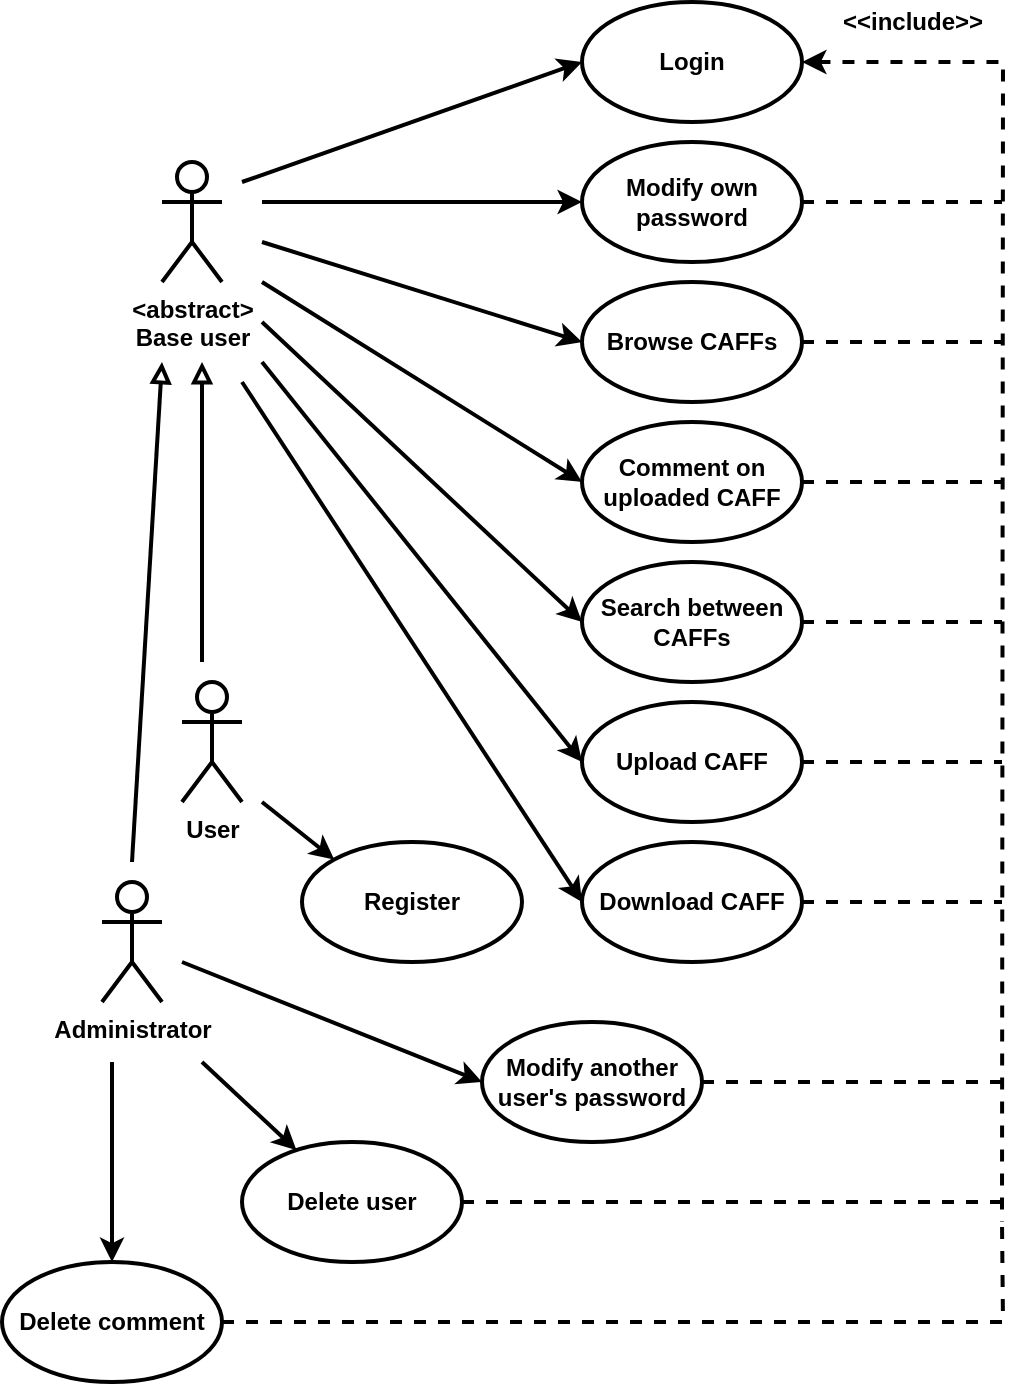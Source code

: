 <mxfile version="15.5.0" type="device"><diagram id="NV-DhNeYk10dNB_KmVCu" name="Page-1"><mxGraphModel dx="1673" dy="1974" grid="1" gridSize="10" guides="1" tooltips="1" connect="1" arrows="1" fold="1" page="1" pageScale="1" pageWidth="850" pageHeight="1100" math="0" shadow="0"><root><mxCell id="0"/><mxCell id="1" parent="0"/><mxCell id="ICAtmAPOFQYs-VvRdKuf-1" value="&lt;div&gt;&lt;b&gt;&amp;lt;abstract&amp;gt;&lt;br&gt;&lt;/b&gt;&lt;/div&gt;&lt;div&gt;&lt;b&gt;Base user&lt;/b&gt;&lt;/div&gt;" style="shape=umlActor;verticalLabelPosition=bottom;verticalAlign=top;html=1;outlineConnect=0;strokeWidth=2;" parent="1" vertex="1"><mxGeometry x="130" y="50" width="30" height="60" as="geometry"/></mxCell><mxCell id="ICAtmAPOFQYs-VvRdKuf-2" value="&lt;b&gt;Administrator&lt;/b&gt;" style="shape=umlActor;verticalLabelPosition=bottom;verticalAlign=top;html=1;outlineConnect=0;strokeWidth=2;" parent="1" vertex="1"><mxGeometry x="100" y="410" width="30" height="60" as="geometry"/></mxCell><mxCell id="ICAtmAPOFQYs-VvRdKuf-61" style="edgeStyle=orthogonalEdgeStyle;rounded=0;orthogonalLoop=1;jettySize=auto;html=1;exitX=1;exitY=0.5;exitDx=0;exitDy=0;startArrow=classic;startFill=1;endArrow=none;endFill=0;endSize=6;strokeWidth=2;dashed=1;" parent="1" source="ICAtmAPOFQYs-VvRdKuf-3" edge="1"><mxGeometry relative="1" as="geometry"><mxPoint x="550" y="580" as="targetPoint"/></mxGeometry></mxCell><mxCell id="ICAtmAPOFQYs-VvRdKuf-3" value="&lt;b&gt;Login&lt;/b&gt;" style="ellipse;whiteSpace=wrap;html=1;strokeWidth=2;" parent="1" vertex="1"><mxGeometry x="340" y="-30" width="110" height="60" as="geometry"/></mxCell><mxCell id="ICAtmAPOFQYs-VvRdKuf-4" value="&lt;b&gt;Upload CAFF&lt;/b&gt;" style="ellipse;whiteSpace=wrap;html=1;strokeWidth=2;" parent="1" vertex="1"><mxGeometry x="340" y="320" width="110" height="60" as="geometry"/></mxCell><mxCell id="ICAtmAPOFQYs-VvRdKuf-7" value="&lt;b&gt;Download CAFF&lt;/b&gt;" style="ellipse;whiteSpace=wrap;html=1;strokeWidth=2;" parent="1" vertex="1"><mxGeometry x="340" y="390" width="110" height="60" as="geometry"/></mxCell><mxCell id="ICAtmAPOFQYs-VvRdKuf-8" value="&lt;b&gt;Modify own password&lt;/b&gt;" style="ellipse;whiteSpace=wrap;html=1;strokeWidth=2;" parent="1" vertex="1"><mxGeometry x="340" y="40" width="110" height="60" as="geometry"/></mxCell><mxCell id="ICAtmAPOFQYs-VvRdKuf-9" value="&lt;b&gt;Search between CAFFs&lt;/b&gt;" style="ellipse;whiteSpace=wrap;html=1;strokeWidth=2;" parent="1" vertex="1"><mxGeometry x="340" y="250" width="110" height="60" as="geometry"/></mxCell><mxCell id="ICAtmAPOFQYs-VvRdKuf-10" value="&lt;b&gt;Delete user&lt;/b&gt;" style="ellipse;whiteSpace=wrap;html=1;strokeWidth=2;" parent="1" vertex="1"><mxGeometry x="170" y="540" width="110" height="60" as="geometry"/></mxCell><mxCell id="ICAtmAPOFQYs-VvRdKuf-11" value="&lt;b&gt;Register&lt;/b&gt;" style="ellipse;whiteSpace=wrap;html=1;strokeWidth=2;" parent="1" vertex="1"><mxGeometry x="200" y="390" width="110" height="60" as="geometry"/></mxCell><mxCell id="ICAtmAPOFQYs-VvRdKuf-12" value="&lt;b&gt;Comment on uploaded CAFF&lt;/b&gt;" style="ellipse;whiteSpace=wrap;html=1;strokeWidth=2;" parent="1" vertex="1"><mxGeometry x="340" y="180" width="110" height="60" as="geometry"/></mxCell><mxCell id="ICAtmAPOFQYs-VvRdKuf-29" value="" style="endArrow=classic;html=1;rounded=0;entryX=0;entryY=0.5;entryDx=0;entryDy=0;strokeWidth=2;" parent="1" target="ICAtmAPOFQYs-VvRdKuf-3" edge="1"><mxGeometry width="50" height="50" relative="1" as="geometry"><mxPoint x="170" y="60" as="sourcePoint"/><mxPoint x="360" y="270" as="targetPoint"/></mxGeometry></mxCell><mxCell id="ICAtmAPOFQYs-VvRdKuf-30" value="" style="endArrow=classic;html=1;rounded=0;entryX=0;entryY=0.5;entryDx=0;entryDy=0;strokeWidth=2;" parent="1" target="ICAtmAPOFQYs-VvRdKuf-12" edge="1"><mxGeometry width="50" height="50" relative="1" as="geometry"><mxPoint x="180" y="110" as="sourcePoint"/><mxPoint x="370" y="280" as="targetPoint"/></mxGeometry></mxCell><mxCell id="ICAtmAPOFQYs-VvRdKuf-31" value="" style="endArrow=classic;html=1;rounded=0;entryX=0;entryY=0.5;entryDx=0;entryDy=0;strokeWidth=2;" parent="1" target="ICAtmAPOFQYs-VvRdKuf-8" edge="1"><mxGeometry width="50" height="50" relative="1" as="geometry"><mxPoint x="180" y="70" as="sourcePoint"/><mxPoint x="380" y="290" as="targetPoint"/></mxGeometry></mxCell><mxCell id="ICAtmAPOFQYs-VvRdKuf-32" value="" style="endArrow=classic;html=1;rounded=0;entryX=0;entryY=0.5;entryDx=0;entryDy=0;strokeWidth=2;" parent="1" target="ICAtmAPOFQYs-VvRdKuf-9" edge="1"><mxGeometry width="50" height="50" relative="1" as="geometry"><mxPoint x="180" y="130" as="sourcePoint"/><mxPoint x="390" y="300" as="targetPoint"/></mxGeometry></mxCell><mxCell id="ICAtmAPOFQYs-VvRdKuf-34" value="" style="endArrow=classic;html=1;rounded=0;strokeWidth=2;" parent="1" target="ICAtmAPOFQYs-VvRdKuf-10" edge="1"><mxGeometry width="50" height="50" relative="1" as="geometry"><mxPoint x="150" y="500" as="sourcePoint"/><mxPoint x="170" y="540" as="targetPoint"/></mxGeometry></mxCell><mxCell id="ICAtmAPOFQYs-VvRdKuf-36" value="&lt;b&gt;Modify another user's password&lt;/b&gt;" style="ellipse;whiteSpace=wrap;html=1;strokeWidth=2;" parent="1" vertex="1"><mxGeometry x="290" y="480" width="110" height="60" as="geometry"/></mxCell><mxCell id="ICAtmAPOFQYs-VvRdKuf-38" value="" style="endArrow=classic;html=1;rounded=0;entryX=0;entryY=0.5;entryDx=0;entryDy=0;strokeWidth=2;" parent="1" target="ICAtmAPOFQYs-VvRdKuf-36" edge="1"><mxGeometry width="50" height="50" relative="1" as="geometry"><mxPoint x="140" y="450" as="sourcePoint"/><mxPoint x="330" y="620" as="targetPoint"/></mxGeometry></mxCell><mxCell id="ICAtmAPOFQYs-VvRdKuf-42" value="" style="endArrow=classic;html=1;rounded=0;entryX=0;entryY=0.5;entryDx=0;entryDy=0;strokeWidth=2;" parent="1" target="ICAtmAPOFQYs-VvRdKuf-4" edge="1"><mxGeometry width="50" height="50" relative="1" as="geometry"><mxPoint x="180" y="150" as="sourcePoint"/><mxPoint x="355" y="380" as="targetPoint"/></mxGeometry></mxCell><mxCell id="ICAtmAPOFQYs-VvRdKuf-43" value="" style="endArrow=classic;html=1;rounded=0;strokeWidth=2;entryX=0;entryY=0;entryDx=0;entryDy=0;" parent="1" target="ICAtmAPOFQYs-VvRdKuf-11" edge="1"><mxGeometry width="50" height="50" relative="1" as="geometry"><mxPoint x="180" y="370" as="sourcePoint"/><mxPoint x="380" y="430" as="targetPoint"/></mxGeometry></mxCell><mxCell id="ICAtmAPOFQYs-VvRdKuf-44" value="" style="endArrow=none;html=1;rounded=0;endFill=0;strokeWidth=2;endSize=6;startArrow=block;startFill=0;jumpSize=11;jumpStyle=arc;" parent="1" edge="1"><mxGeometry width="50" height="50" relative="1" as="geometry"><mxPoint x="130" y="150" as="sourcePoint"/><mxPoint x="115" y="400" as="targetPoint"/></mxGeometry></mxCell><mxCell id="ICAtmAPOFQYs-VvRdKuf-45" value="&lt;b&gt;User&lt;/b&gt;" style="shape=umlActor;verticalLabelPosition=bottom;verticalAlign=top;html=1;outlineConnect=0;strokeWidth=2;" parent="1" vertex="1"><mxGeometry x="140" y="310" width="30" height="60" as="geometry"/></mxCell><mxCell id="ICAtmAPOFQYs-VvRdKuf-59" value="" style="endArrow=none;html=1;rounded=0;endFill=0;strokeWidth=2;endSize=6;startArrow=block;startFill=0;" parent="1" edge="1"><mxGeometry width="50" height="50" relative="1" as="geometry"><mxPoint x="150" y="150" as="sourcePoint"/><mxPoint x="150" y="300" as="targetPoint"/></mxGeometry></mxCell><mxCell id="ICAtmAPOFQYs-VvRdKuf-60" value="" style="endArrow=classic;html=1;rounded=0;entryX=0;entryY=0.5;entryDx=0;entryDy=0;strokeWidth=2;" parent="1" target="ICAtmAPOFQYs-VvRdKuf-7" edge="1"><mxGeometry width="50" height="50" relative="1" as="geometry"><mxPoint x="170" y="160" as="sourcePoint"/><mxPoint x="365" y="340" as="targetPoint"/></mxGeometry></mxCell><mxCell id="ICAtmAPOFQYs-VvRdKuf-62" style="rounded=0;orthogonalLoop=1;jettySize=auto;html=1;exitX=1;exitY=0.5;exitDx=0;exitDy=0;startArrow=none;startFill=0;endArrow=none;endFill=0;endSize=6;strokeWidth=2;dashed=1;" parent="1" source="ICAtmAPOFQYs-VvRdKuf-8" edge="1"><mxGeometry relative="1" as="geometry"><mxPoint x="550" y="70" as="targetPoint"/><mxPoint x="470" y="60" as="sourcePoint"/></mxGeometry></mxCell><mxCell id="ICAtmAPOFQYs-VvRdKuf-63" style="rounded=0;orthogonalLoop=1;jettySize=auto;html=1;exitX=1;exitY=0.5;exitDx=0;exitDy=0;startArrow=none;startFill=0;endArrow=none;endFill=0;endSize=6;strokeWidth=2;dashed=1;" parent="1" source="ICAtmAPOFQYs-VvRdKuf-12" edge="1"><mxGeometry relative="1" as="geometry"><mxPoint x="550" y="210" as="targetPoint"/><mxPoint x="480" y="70" as="sourcePoint"/></mxGeometry></mxCell><mxCell id="ICAtmAPOFQYs-VvRdKuf-64" style="rounded=0;orthogonalLoop=1;jettySize=auto;html=1;exitX=1;exitY=0.5;exitDx=0;exitDy=0;startArrow=none;startFill=0;endArrow=none;endFill=0;endSize=6;strokeWidth=2;dashed=1;" parent="1" source="ICAtmAPOFQYs-VvRdKuf-9" edge="1"><mxGeometry relative="1" as="geometry"><mxPoint x="550" y="280" as="targetPoint"/><mxPoint x="475" y="200" as="sourcePoint"/></mxGeometry></mxCell><mxCell id="ICAtmAPOFQYs-VvRdKuf-65" style="rounded=0;orthogonalLoop=1;jettySize=auto;html=1;exitX=1;exitY=0.5;exitDx=0;exitDy=0;startArrow=none;startFill=0;endArrow=none;endFill=0;endSize=6;strokeWidth=2;dashed=1;" parent="1" source="ICAtmAPOFQYs-VvRdKuf-4" edge="1"><mxGeometry relative="1" as="geometry"><mxPoint x="550" y="350" as="targetPoint"/><mxPoint x="485" y="210" as="sourcePoint"/></mxGeometry></mxCell><mxCell id="ICAtmAPOFQYs-VvRdKuf-66" style="rounded=0;orthogonalLoop=1;jettySize=auto;html=1;exitX=1;exitY=0.5;exitDx=0;exitDy=0;startArrow=none;startFill=0;endArrow=none;endFill=0;endSize=6;strokeWidth=2;dashed=1;" parent="1" source="ICAtmAPOFQYs-VvRdKuf-7" edge="1"><mxGeometry relative="1" as="geometry"><mxPoint x="550" y="420" as="targetPoint"/><mxPoint x="495" y="220" as="sourcePoint"/></mxGeometry></mxCell><mxCell id="ICAtmAPOFQYs-VvRdKuf-67" style="rounded=0;orthogonalLoop=1;jettySize=auto;html=1;exitX=1;exitY=0.5;exitDx=0;exitDy=0;startArrow=none;startFill=0;endArrow=none;endFill=0;endSize=6;strokeWidth=2;dashed=1;" parent="1" source="ICAtmAPOFQYs-VvRdKuf-36" edge="1"><mxGeometry relative="1" as="geometry"><mxPoint x="550" y="510" as="targetPoint"/><mxPoint x="505" y="230" as="sourcePoint"/></mxGeometry></mxCell><mxCell id="ICAtmAPOFQYs-VvRdKuf-68" style="rounded=0;orthogonalLoop=1;jettySize=auto;html=1;exitX=1;exitY=0.5;exitDx=0;exitDy=0;startArrow=none;startFill=0;endArrow=none;endFill=0;endSize=6;strokeWidth=2;dashed=1;" parent="1" source="ICAtmAPOFQYs-VvRdKuf-10" edge="1"><mxGeometry relative="1" as="geometry"><mxPoint x="550" y="570" as="targetPoint"/><mxPoint x="400" y="540" as="sourcePoint"/></mxGeometry></mxCell><mxCell id="ICAtmAPOFQYs-VvRdKuf-70" value="&lt;b&gt;&amp;lt;&amp;lt;include&amp;gt;&amp;gt;&lt;/b&gt;" style="text;html=1;align=center;verticalAlign=middle;resizable=0;points=[];autosize=1;strokeColor=none;fillColor=none;" parent="1" vertex="1"><mxGeometry x="460" y="-30" width="90" height="20" as="geometry"/></mxCell><mxCell id="u6bwBmvr780aeQfD3Qr2-1" value="&lt;b&gt;Delete comment&lt;/b&gt;" style="ellipse;whiteSpace=wrap;html=1;strokeWidth=2;" vertex="1" parent="1"><mxGeometry x="50" y="600" width="110" height="60" as="geometry"/></mxCell><mxCell id="u6bwBmvr780aeQfD3Qr2-2" value="" style="endArrow=classic;html=1;rounded=0;strokeWidth=2;entryX=0.5;entryY=0;entryDx=0;entryDy=0;" edge="1" parent="1" target="u6bwBmvr780aeQfD3Qr2-1"><mxGeometry width="50" height="50" relative="1" as="geometry"><mxPoint x="105" y="500" as="sourcePoint"/><mxPoint x="203.167" y="563.167" as="targetPoint"/></mxGeometry></mxCell><mxCell id="u6bwBmvr780aeQfD3Qr2-3" style="rounded=0;orthogonalLoop=1;jettySize=auto;html=1;exitX=1;exitY=0.5;exitDx=0;exitDy=0;startArrow=none;startFill=0;endArrow=none;endFill=0;endSize=6;strokeWidth=2;dashed=1;edgeStyle=orthogonalEdgeStyle;" edge="1" parent="1" source="u6bwBmvr780aeQfD3Qr2-1"><mxGeometry relative="1" as="geometry"><mxPoint x="550" y="580" as="targetPoint"/><mxPoint x="290" y="590" as="sourcePoint"/></mxGeometry></mxCell><mxCell id="u6bwBmvr780aeQfD3Qr2-4" value="&lt;b&gt;Browse CAFFs&lt;br&gt;&lt;/b&gt;" style="ellipse;whiteSpace=wrap;html=1;strokeWidth=2;" vertex="1" parent="1"><mxGeometry x="340" y="110" width="110" height="60" as="geometry"/></mxCell><mxCell id="u6bwBmvr780aeQfD3Qr2-6" style="rounded=0;orthogonalLoop=1;jettySize=auto;html=1;startArrow=none;startFill=0;endArrow=none;endFill=0;endSize=6;strokeWidth=2;dashed=1;exitX=1;exitY=0.5;exitDx=0;exitDy=0;" edge="1" parent="1" source="u6bwBmvr780aeQfD3Qr2-4"><mxGeometry relative="1" as="geometry"><mxPoint x="550" y="140" as="targetPoint"/><mxPoint x="460" y="70" as="sourcePoint"/></mxGeometry></mxCell><mxCell id="u6bwBmvr780aeQfD3Qr2-7" value="" style="endArrow=classic;html=1;rounded=0;entryX=0;entryY=0.5;entryDx=0;entryDy=0;strokeWidth=2;" edge="1" parent="1" target="u6bwBmvr780aeQfD3Qr2-4"><mxGeometry width="50" height="50" relative="1" as="geometry"><mxPoint x="180" y="90" as="sourcePoint"/><mxPoint x="350" y="10" as="targetPoint"/></mxGeometry></mxCell></root></mxGraphModel></diagram></mxfile>